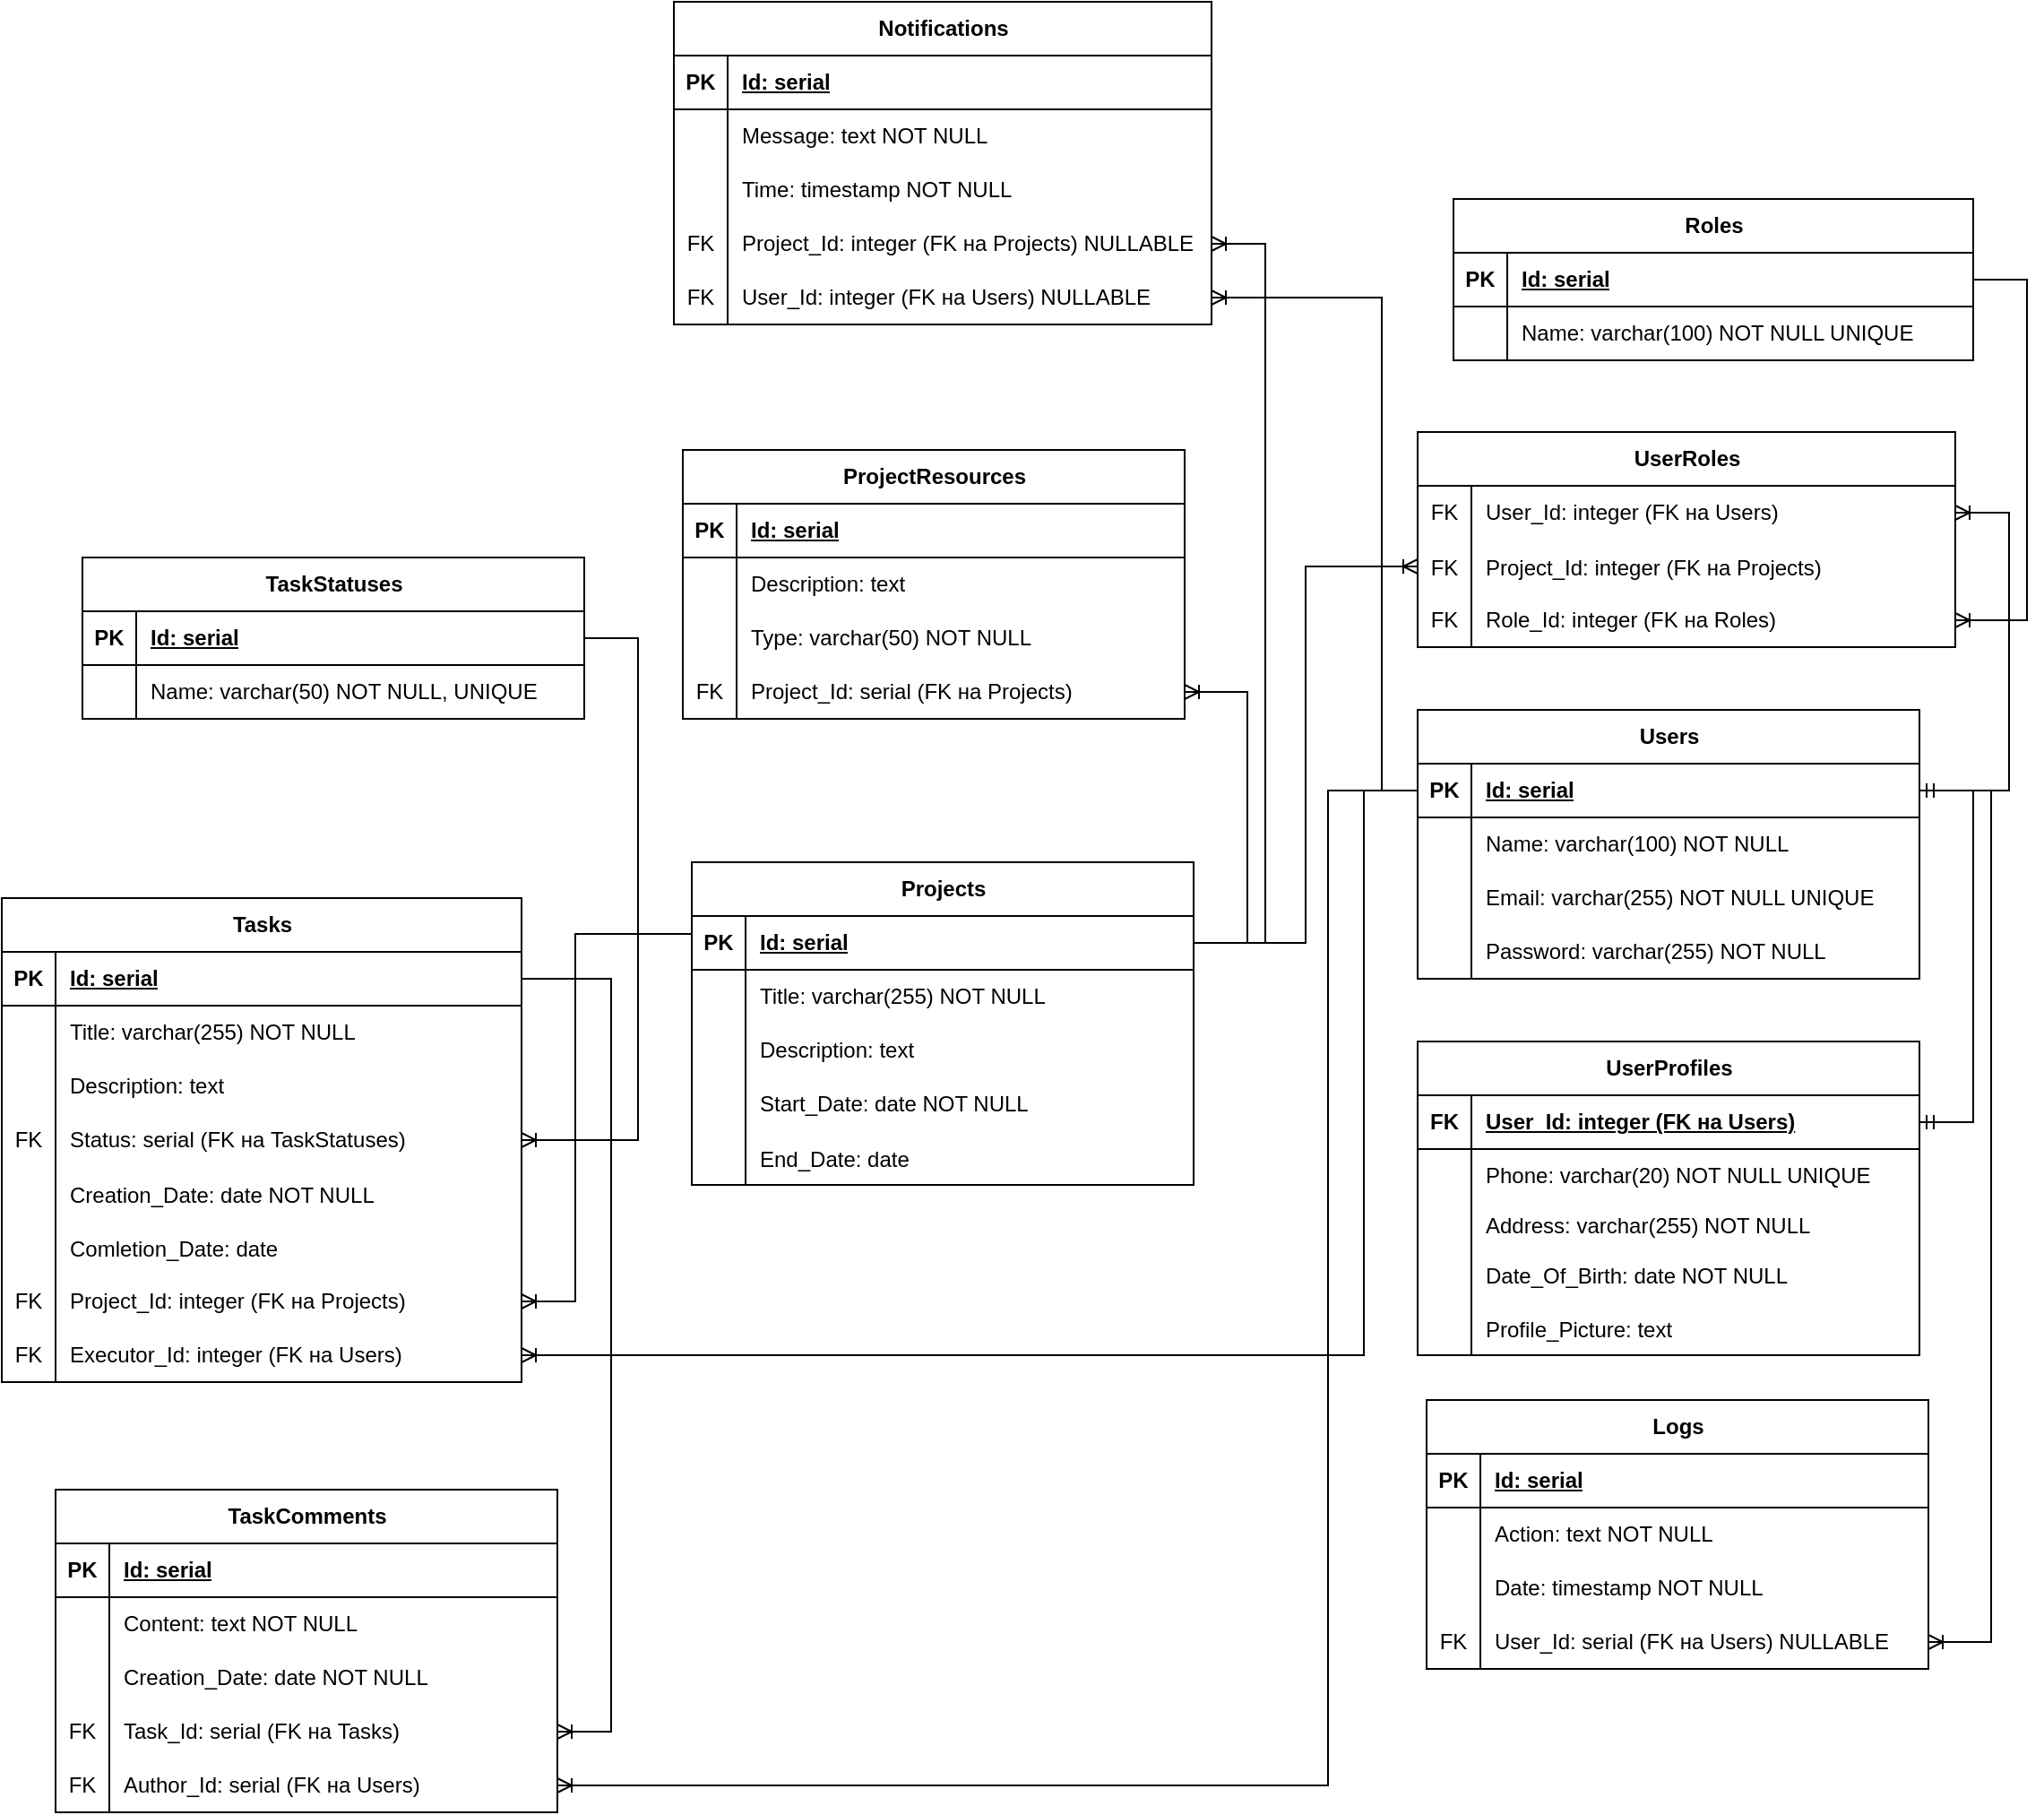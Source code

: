 <mxfile version="28.2.7">
  <diagram id="R2lEEEUBdFMjLlhIrx00" name="Page-1">
    <mxGraphModel dx="2055" dy="1783" grid="1" gridSize="10" guides="1" tooltips="1" connect="1" arrows="1" fold="1" page="1" pageScale="1" pageWidth="850" pageHeight="1100" math="0" shadow="0" extFonts="Permanent Marker^https://fonts.googleapis.com/css?family=Permanent+Marker">
      <root>
        <mxCell id="0" />
        <mxCell id="1" parent="0" />
        <mxCell id="XKCIUMW3e01sCspZLMx4-71" value="Users" style="shape=table;startSize=30;container=1;collapsible=1;childLayout=tableLayout;fixedRows=1;rowLines=0;fontStyle=1;align=center;resizeLast=1;html=1;" parent="1" vertex="1">
          <mxGeometry x="-10" y="325" width="280" height="150" as="geometry" />
        </mxCell>
        <mxCell id="XKCIUMW3e01sCspZLMx4-72" value="" style="shape=tableRow;horizontal=0;startSize=0;swimlaneHead=0;swimlaneBody=0;fillColor=none;collapsible=0;dropTarget=0;points=[[0,0.5],[1,0.5]];portConstraint=eastwest;top=0;left=0;right=0;bottom=1;" parent="XKCIUMW3e01sCspZLMx4-71" vertex="1">
          <mxGeometry y="30" width="280" height="30" as="geometry" />
        </mxCell>
        <mxCell id="XKCIUMW3e01sCspZLMx4-73" value="PK" style="shape=partialRectangle;connectable=0;fillColor=none;top=0;left=0;bottom=0;right=0;fontStyle=1;overflow=hidden;whiteSpace=wrap;html=1;" parent="XKCIUMW3e01sCspZLMx4-72" vertex="1">
          <mxGeometry width="30" height="30" as="geometry">
            <mxRectangle width="30" height="30" as="alternateBounds" />
          </mxGeometry>
        </mxCell>
        <mxCell id="XKCIUMW3e01sCspZLMx4-74" value="Id: serial " style="shape=partialRectangle;connectable=0;fillColor=none;top=0;left=0;bottom=0;right=0;align=left;spacingLeft=6;fontStyle=5;overflow=hidden;whiteSpace=wrap;html=1;" parent="XKCIUMW3e01sCspZLMx4-72" vertex="1">
          <mxGeometry x="30" width="250" height="30" as="geometry">
            <mxRectangle width="250" height="30" as="alternateBounds" />
          </mxGeometry>
        </mxCell>
        <mxCell id="XKCIUMW3e01sCspZLMx4-78" value="" style="shape=tableRow;horizontal=0;startSize=0;swimlaneHead=0;swimlaneBody=0;fillColor=none;collapsible=0;dropTarget=0;points=[[0,0.5],[1,0.5]];portConstraint=eastwest;top=0;left=0;right=0;bottom=0;" parent="XKCIUMW3e01sCspZLMx4-71" vertex="1">
          <mxGeometry y="60" width="280" height="30" as="geometry" />
        </mxCell>
        <mxCell id="XKCIUMW3e01sCspZLMx4-79" value="" style="shape=partialRectangle;connectable=0;fillColor=none;top=0;left=0;bottom=0;right=0;editable=1;overflow=hidden;whiteSpace=wrap;html=1;" parent="XKCIUMW3e01sCspZLMx4-78" vertex="1">
          <mxGeometry width="30" height="30" as="geometry">
            <mxRectangle width="30" height="30" as="alternateBounds" />
          </mxGeometry>
        </mxCell>
        <mxCell id="XKCIUMW3e01sCspZLMx4-80" value="Name: varchar(100) NOT NULL" style="shape=partialRectangle;connectable=0;fillColor=none;top=0;left=0;bottom=0;right=0;align=left;spacingLeft=6;overflow=hidden;whiteSpace=wrap;html=1;" parent="XKCIUMW3e01sCspZLMx4-78" vertex="1">
          <mxGeometry x="30" width="250" height="30" as="geometry">
            <mxRectangle width="250" height="30" as="alternateBounds" />
          </mxGeometry>
        </mxCell>
        <mxCell id="XKCIUMW3e01sCspZLMx4-81" value="" style="shape=tableRow;horizontal=0;startSize=0;swimlaneHead=0;swimlaneBody=0;fillColor=none;collapsible=0;dropTarget=0;points=[[0,0.5],[1,0.5]];portConstraint=eastwest;top=0;left=0;right=0;bottom=0;" parent="XKCIUMW3e01sCspZLMx4-71" vertex="1">
          <mxGeometry y="90" width="280" height="30" as="geometry" />
        </mxCell>
        <mxCell id="XKCIUMW3e01sCspZLMx4-82" value="" style="shape=partialRectangle;connectable=0;fillColor=none;top=0;left=0;bottom=0;right=0;editable=1;overflow=hidden;whiteSpace=wrap;html=1;" parent="XKCIUMW3e01sCspZLMx4-81" vertex="1">
          <mxGeometry width="30" height="30" as="geometry">
            <mxRectangle width="30" height="30" as="alternateBounds" />
          </mxGeometry>
        </mxCell>
        <mxCell id="XKCIUMW3e01sCspZLMx4-83" value="Email: varchar(255) NOT NULL UNIQUE" style="shape=partialRectangle;connectable=0;fillColor=none;top=0;left=0;bottom=0;right=0;align=left;spacingLeft=6;overflow=hidden;whiteSpace=wrap;html=1;" parent="XKCIUMW3e01sCspZLMx4-81" vertex="1">
          <mxGeometry x="30" width="250" height="30" as="geometry">
            <mxRectangle width="250" height="30" as="alternateBounds" />
          </mxGeometry>
        </mxCell>
        <mxCell id="XKCIUMW3e01sCspZLMx4-84" value="" style="shape=tableRow;horizontal=0;startSize=0;swimlaneHead=0;swimlaneBody=0;fillColor=none;collapsible=0;dropTarget=0;points=[[0,0.5],[1,0.5]];portConstraint=eastwest;top=0;left=0;right=0;bottom=0;" parent="XKCIUMW3e01sCspZLMx4-71" vertex="1">
          <mxGeometry y="120" width="280" height="30" as="geometry" />
        </mxCell>
        <mxCell id="XKCIUMW3e01sCspZLMx4-85" value="" style="shape=partialRectangle;connectable=0;fillColor=none;top=0;left=0;bottom=0;right=0;editable=1;overflow=hidden;whiteSpace=wrap;html=1;" parent="XKCIUMW3e01sCspZLMx4-84" vertex="1">
          <mxGeometry width="30" height="30" as="geometry">
            <mxRectangle width="30" height="30" as="alternateBounds" />
          </mxGeometry>
        </mxCell>
        <mxCell id="XKCIUMW3e01sCspZLMx4-86" value="Password: varchar(255) NOT NULL" style="shape=partialRectangle;connectable=0;fillColor=none;top=0;left=0;bottom=0;right=0;align=left;spacingLeft=6;overflow=hidden;whiteSpace=wrap;html=1;" parent="XKCIUMW3e01sCspZLMx4-84" vertex="1">
          <mxGeometry x="30" width="250" height="30" as="geometry">
            <mxRectangle width="250" height="30" as="alternateBounds" />
          </mxGeometry>
        </mxCell>
        <mxCell id="XKCIUMW3e01sCspZLMx4-87" value="Roles" style="shape=table;startSize=30;container=1;collapsible=1;childLayout=tableLayout;fixedRows=1;rowLines=0;fontStyle=1;align=center;resizeLast=1;html=1;" parent="1" vertex="1">
          <mxGeometry x="10" y="40" width="290" height="90" as="geometry" />
        </mxCell>
        <mxCell id="XKCIUMW3e01sCspZLMx4-88" value="" style="shape=tableRow;horizontal=0;startSize=0;swimlaneHead=0;swimlaneBody=0;fillColor=none;collapsible=0;dropTarget=0;points=[[0,0.5],[1,0.5]];portConstraint=eastwest;top=0;left=0;right=0;bottom=1;" parent="XKCIUMW3e01sCspZLMx4-87" vertex="1">
          <mxGeometry y="30" width="290" height="30" as="geometry" />
        </mxCell>
        <mxCell id="XKCIUMW3e01sCspZLMx4-89" value="PK" style="shape=partialRectangle;connectable=0;fillColor=none;top=0;left=0;bottom=0;right=0;fontStyle=1;overflow=hidden;whiteSpace=wrap;html=1;" parent="XKCIUMW3e01sCspZLMx4-88" vertex="1">
          <mxGeometry width="30" height="30" as="geometry">
            <mxRectangle width="30" height="30" as="alternateBounds" />
          </mxGeometry>
        </mxCell>
        <mxCell id="XKCIUMW3e01sCspZLMx4-90" value="Id: serial" style="shape=partialRectangle;connectable=0;fillColor=none;top=0;left=0;bottom=0;right=0;align=left;spacingLeft=6;fontStyle=5;overflow=hidden;whiteSpace=wrap;html=1;" parent="XKCIUMW3e01sCspZLMx4-88" vertex="1">
          <mxGeometry x="30" width="260" height="30" as="geometry">
            <mxRectangle width="260" height="30" as="alternateBounds" />
          </mxGeometry>
        </mxCell>
        <mxCell id="XKCIUMW3e01sCspZLMx4-91" value="" style="shape=tableRow;horizontal=0;startSize=0;swimlaneHead=0;swimlaneBody=0;fillColor=none;collapsible=0;dropTarget=0;points=[[0,0.5],[1,0.5]];portConstraint=eastwest;top=0;left=0;right=0;bottom=0;" parent="XKCIUMW3e01sCspZLMx4-87" vertex="1">
          <mxGeometry y="60" width="290" height="30" as="geometry" />
        </mxCell>
        <mxCell id="XKCIUMW3e01sCspZLMx4-92" value="" style="shape=partialRectangle;connectable=0;fillColor=none;top=0;left=0;bottom=0;right=0;editable=1;overflow=hidden;whiteSpace=wrap;html=1;" parent="XKCIUMW3e01sCspZLMx4-91" vertex="1">
          <mxGeometry width="30" height="30" as="geometry">
            <mxRectangle width="30" height="30" as="alternateBounds" />
          </mxGeometry>
        </mxCell>
        <mxCell id="XKCIUMW3e01sCspZLMx4-93" value="Name: varchar(100) NOT NULL UNIQUE" style="shape=partialRectangle;connectable=0;fillColor=none;top=0;left=0;bottom=0;right=0;align=left;spacingLeft=6;overflow=hidden;whiteSpace=wrap;html=1;" parent="XKCIUMW3e01sCspZLMx4-91" vertex="1">
          <mxGeometry x="30" width="260" height="30" as="geometry">
            <mxRectangle width="260" height="30" as="alternateBounds" />
          </mxGeometry>
        </mxCell>
        <mxCell id="XKCIUMW3e01sCspZLMx4-100" value="Tasks" style="shape=table;startSize=30;container=1;collapsible=1;childLayout=tableLayout;fixedRows=1;rowLines=0;fontStyle=1;align=center;resizeLast=1;html=1;" parent="1" vertex="1">
          <mxGeometry x="-800" y="430" width="290" height="270" as="geometry" />
        </mxCell>
        <mxCell id="XKCIUMW3e01sCspZLMx4-101" value="" style="shape=tableRow;horizontal=0;startSize=0;swimlaneHead=0;swimlaneBody=0;fillColor=none;collapsible=0;dropTarget=0;points=[[0,0.5],[1,0.5]];portConstraint=eastwest;top=0;left=0;right=0;bottom=1;" parent="XKCIUMW3e01sCspZLMx4-100" vertex="1">
          <mxGeometry y="30" width="290" height="30" as="geometry" />
        </mxCell>
        <mxCell id="XKCIUMW3e01sCspZLMx4-102" value="PK" style="shape=partialRectangle;connectable=0;fillColor=none;top=0;left=0;bottom=0;right=0;fontStyle=1;overflow=hidden;whiteSpace=wrap;html=1;" parent="XKCIUMW3e01sCspZLMx4-101" vertex="1">
          <mxGeometry width="30" height="30" as="geometry">
            <mxRectangle width="30" height="30" as="alternateBounds" />
          </mxGeometry>
        </mxCell>
        <mxCell id="XKCIUMW3e01sCspZLMx4-103" value="Id: serial" style="shape=partialRectangle;connectable=0;fillColor=none;top=0;left=0;bottom=0;right=0;align=left;spacingLeft=6;fontStyle=5;overflow=hidden;whiteSpace=wrap;html=1;" parent="XKCIUMW3e01sCspZLMx4-101" vertex="1">
          <mxGeometry x="30" width="260" height="30" as="geometry">
            <mxRectangle width="260" height="30" as="alternateBounds" />
          </mxGeometry>
        </mxCell>
        <mxCell id="XKCIUMW3e01sCspZLMx4-104" value="" style="shape=tableRow;horizontal=0;startSize=0;swimlaneHead=0;swimlaneBody=0;fillColor=none;collapsible=0;dropTarget=0;points=[[0,0.5],[1,0.5]];portConstraint=eastwest;top=0;left=0;right=0;bottom=0;" parent="XKCIUMW3e01sCspZLMx4-100" vertex="1">
          <mxGeometry y="60" width="290" height="30" as="geometry" />
        </mxCell>
        <mxCell id="XKCIUMW3e01sCspZLMx4-105" value="" style="shape=partialRectangle;connectable=0;fillColor=none;top=0;left=0;bottom=0;right=0;editable=1;overflow=hidden;whiteSpace=wrap;html=1;" parent="XKCIUMW3e01sCspZLMx4-104" vertex="1">
          <mxGeometry width="30" height="30" as="geometry">
            <mxRectangle width="30" height="30" as="alternateBounds" />
          </mxGeometry>
        </mxCell>
        <mxCell id="XKCIUMW3e01sCspZLMx4-106" value="Title: varchar(255) NOT NULL" style="shape=partialRectangle;connectable=0;fillColor=none;top=0;left=0;bottom=0;right=0;align=left;spacingLeft=6;overflow=hidden;whiteSpace=wrap;html=1;" parent="XKCIUMW3e01sCspZLMx4-104" vertex="1">
          <mxGeometry x="30" width="260" height="30" as="geometry">
            <mxRectangle width="260" height="30" as="alternateBounds" />
          </mxGeometry>
        </mxCell>
        <mxCell id="XKCIUMW3e01sCspZLMx4-107" value="" style="shape=tableRow;horizontal=0;startSize=0;swimlaneHead=0;swimlaneBody=0;fillColor=none;collapsible=0;dropTarget=0;points=[[0,0.5],[1,0.5]];portConstraint=eastwest;top=0;left=0;right=0;bottom=0;" parent="XKCIUMW3e01sCspZLMx4-100" vertex="1">
          <mxGeometry y="90" width="290" height="30" as="geometry" />
        </mxCell>
        <mxCell id="XKCIUMW3e01sCspZLMx4-108" value="" style="shape=partialRectangle;connectable=0;fillColor=none;top=0;left=0;bottom=0;right=0;editable=1;overflow=hidden;whiteSpace=wrap;html=1;" parent="XKCIUMW3e01sCspZLMx4-107" vertex="1">
          <mxGeometry width="30" height="30" as="geometry">
            <mxRectangle width="30" height="30" as="alternateBounds" />
          </mxGeometry>
        </mxCell>
        <mxCell id="XKCIUMW3e01sCspZLMx4-109" value="Description: text" style="shape=partialRectangle;connectable=0;fillColor=none;top=0;left=0;bottom=0;right=0;align=left;spacingLeft=6;overflow=hidden;whiteSpace=wrap;html=1;" parent="XKCIUMW3e01sCspZLMx4-107" vertex="1">
          <mxGeometry x="30" width="260" height="30" as="geometry">
            <mxRectangle width="260" height="30" as="alternateBounds" />
          </mxGeometry>
        </mxCell>
        <mxCell id="XKCIUMW3e01sCspZLMx4-110" value="" style="shape=tableRow;horizontal=0;startSize=0;swimlaneHead=0;swimlaneBody=0;fillColor=none;collapsible=0;dropTarget=0;points=[[0,0.5],[1,0.5]];portConstraint=eastwest;top=0;left=0;right=0;bottom=0;" parent="XKCIUMW3e01sCspZLMx4-100" vertex="1">
          <mxGeometry y="120" width="290" height="30" as="geometry" />
        </mxCell>
        <mxCell id="XKCIUMW3e01sCspZLMx4-111" value="FK" style="shape=partialRectangle;connectable=0;fillColor=none;top=0;left=0;bottom=0;right=0;editable=1;overflow=hidden;whiteSpace=wrap;html=1;" parent="XKCIUMW3e01sCspZLMx4-110" vertex="1">
          <mxGeometry width="30" height="30" as="geometry">
            <mxRectangle width="30" height="30" as="alternateBounds" />
          </mxGeometry>
        </mxCell>
        <mxCell id="XKCIUMW3e01sCspZLMx4-112" value="Status: serial (FK на TaskStatuses)" style="shape=partialRectangle;connectable=0;fillColor=none;top=0;left=0;bottom=0;right=0;align=left;spacingLeft=6;overflow=hidden;whiteSpace=wrap;html=1;" parent="XKCIUMW3e01sCspZLMx4-110" vertex="1">
          <mxGeometry x="30" width="260" height="30" as="geometry">
            <mxRectangle width="260" height="30" as="alternateBounds" />
          </mxGeometry>
        </mxCell>
        <mxCell id="XKCIUMW3e01sCspZLMx4-113" value="" style="shape=tableRow;horizontal=0;startSize=0;swimlaneHead=0;swimlaneBody=0;fillColor=none;collapsible=0;dropTarget=0;points=[[0,0.5],[1,0.5]];portConstraint=eastwest;top=0;left=0;right=0;bottom=0;" parent="XKCIUMW3e01sCspZLMx4-100" vertex="1">
          <mxGeometry y="150" width="290" height="30" as="geometry" />
        </mxCell>
        <mxCell id="XKCIUMW3e01sCspZLMx4-114" value="" style="shape=partialRectangle;connectable=0;fillColor=none;top=0;left=0;bottom=0;right=0;editable=1;overflow=hidden;" parent="XKCIUMW3e01sCspZLMx4-113" vertex="1">
          <mxGeometry width="30" height="30" as="geometry">
            <mxRectangle width="30" height="30" as="alternateBounds" />
          </mxGeometry>
        </mxCell>
        <mxCell id="XKCIUMW3e01sCspZLMx4-115" value="Creation_Date: date NOT NULL" style="shape=partialRectangle;connectable=0;fillColor=none;top=0;left=0;bottom=0;right=0;align=left;spacingLeft=6;overflow=hidden;" parent="XKCIUMW3e01sCspZLMx4-113" vertex="1">
          <mxGeometry x="30" width="260" height="30" as="geometry">
            <mxRectangle width="260" height="30" as="alternateBounds" />
          </mxGeometry>
        </mxCell>
        <mxCell id="XKCIUMW3e01sCspZLMx4-116" value="" style="shape=tableRow;horizontal=0;startSize=0;swimlaneHead=0;swimlaneBody=0;fillColor=none;collapsible=0;dropTarget=0;points=[[0,0.5],[1,0.5]];portConstraint=eastwest;top=0;left=0;right=0;bottom=0;" parent="XKCIUMW3e01sCspZLMx4-100" vertex="1">
          <mxGeometry y="180" width="290" height="30" as="geometry" />
        </mxCell>
        <mxCell id="XKCIUMW3e01sCspZLMx4-117" value="" style="shape=partialRectangle;connectable=0;fillColor=none;top=0;left=0;bottom=0;right=0;editable=1;overflow=hidden;" parent="XKCIUMW3e01sCspZLMx4-116" vertex="1">
          <mxGeometry width="30" height="30" as="geometry">
            <mxRectangle width="30" height="30" as="alternateBounds" />
          </mxGeometry>
        </mxCell>
        <mxCell id="XKCIUMW3e01sCspZLMx4-118" value="Comletion_Date: date" style="shape=partialRectangle;connectable=0;fillColor=none;top=0;left=0;bottom=0;right=0;align=left;spacingLeft=6;overflow=hidden;" parent="XKCIUMW3e01sCspZLMx4-116" vertex="1">
          <mxGeometry x="30" width="260" height="30" as="geometry">
            <mxRectangle width="260" height="30" as="alternateBounds" />
          </mxGeometry>
        </mxCell>
        <mxCell id="XKCIUMW3e01sCspZLMx4-135" value="" style="shape=tableRow;horizontal=0;startSize=0;swimlaneHead=0;swimlaneBody=0;fillColor=none;collapsible=0;dropTarget=0;points=[[0,0.5],[1,0.5]];portConstraint=eastwest;top=0;left=0;right=0;bottom=0;" parent="XKCIUMW3e01sCspZLMx4-100" vertex="1">
          <mxGeometry y="210" width="290" height="30" as="geometry" />
        </mxCell>
        <mxCell id="XKCIUMW3e01sCspZLMx4-136" value="FK" style="shape=partialRectangle;connectable=0;fillColor=none;top=0;left=0;bottom=0;right=0;fontStyle=0;overflow=hidden;whiteSpace=wrap;html=1;" parent="XKCIUMW3e01sCspZLMx4-135" vertex="1">
          <mxGeometry width="30" height="30" as="geometry">
            <mxRectangle width="30" height="30" as="alternateBounds" />
          </mxGeometry>
        </mxCell>
        <mxCell id="XKCIUMW3e01sCspZLMx4-137" value="Project_Id: integer (FK на Projects)" style="shape=partialRectangle;connectable=0;fillColor=none;top=0;left=0;bottom=0;right=0;align=left;spacingLeft=6;fontStyle=0;overflow=hidden;whiteSpace=wrap;html=1;" parent="XKCIUMW3e01sCspZLMx4-135" vertex="1">
          <mxGeometry x="30" width="260" height="30" as="geometry">
            <mxRectangle width="260" height="30" as="alternateBounds" />
          </mxGeometry>
        </mxCell>
        <mxCell id="XKCIUMW3e01sCspZLMx4-138" value="" style="shape=tableRow;horizontal=0;startSize=0;swimlaneHead=0;swimlaneBody=0;fillColor=none;collapsible=0;dropTarget=0;points=[[0,0.5],[1,0.5]];portConstraint=eastwest;top=0;left=0;right=0;bottom=0;" parent="XKCIUMW3e01sCspZLMx4-100" vertex="1">
          <mxGeometry y="240" width="290" height="30" as="geometry" />
        </mxCell>
        <mxCell id="XKCIUMW3e01sCspZLMx4-139" value="FK" style="shape=partialRectangle;connectable=0;fillColor=none;top=0;left=0;bottom=0;right=0;fontStyle=0;overflow=hidden;whiteSpace=wrap;html=1;" parent="XKCIUMW3e01sCspZLMx4-138" vertex="1">
          <mxGeometry width="30" height="30" as="geometry">
            <mxRectangle width="30" height="30" as="alternateBounds" />
          </mxGeometry>
        </mxCell>
        <mxCell id="XKCIUMW3e01sCspZLMx4-140" value="Executor_Id: integer (FK на Users)" style="shape=partialRectangle;connectable=0;fillColor=none;top=0;left=0;bottom=0;right=0;align=left;spacingLeft=6;fontStyle=0;overflow=hidden;whiteSpace=wrap;html=1;" parent="XKCIUMW3e01sCspZLMx4-138" vertex="1">
          <mxGeometry x="30" width="260" height="30" as="geometry">
            <mxRectangle width="260" height="30" as="alternateBounds" />
          </mxGeometry>
        </mxCell>
        <mxCell id="XKCIUMW3e01sCspZLMx4-150" value="Projects" style="shape=table;startSize=30;container=1;collapsible=1;childLayout=tableLayout;fixedRows=1;rowLines=0;fontStyle=1;align=center;resizeLast=1;html=1;" parent="1" vertex="1">
          <mxGeometry x="-415" y="410" width="280" height="180" as="geometry" />
        </mxCell>
        <mxCell id="XKCIUMW3e01sCspZLMx4-151" value="" style="shape=tableRow;horizontal=0;startSize=0;swimlaneHead=0;swimlaneBody=0;fillColor=none;collapsible=0;dropTarget=0;points=[[0,0.5],[1,0.5]];portConstraint=eastwest;top=0;left=0;right=0;bottom=1;" parent="XKCIUMW3e01sCspZLMx4-150" vertex="1">
          <mxGeometry y="30" width="280" height="30" as="geometry" />
        </mxCell>
        <mxCell id="XKCIUMW3e01sCspZLMx4-152" value="PK" style="shape=partialRectangle;connectable=0;fillColor=none;top=0;left=0;bottom=0;right=0;fontStyle=1;overflow=hidden;whiteSpace=wrap;html=1;" parent="XKCIUMW3e01sCspZLMx4-151" vertex="1">
          <mxGeometry width="30" height="30" as="geometry">
            <mxRectangle width="30" height="30" as="alternateBounds" />
          </mxGeometry>
        </mxCell>
        <mxCell id="XKCIUMW3e01sCspZLMx4-153" value="Id: serial" style="shape=partialRectangle;connectable=0;fillColor=none;top=0;left=0;bottom=0;right=0;align=left;spacingLeft=6;fontStyle=5;overflow=hidden;whiteSpace=wrap;html=1;" parent="XKCIUMW3e01sCspZLMx4-151" vertex="1">
          <mxGeometry x="30" width="250" height="30" as="geometry">
            <mxRectangle width="250" height="30" as="alternateBounds" />
          </mxGeometry>
        </mxCell>
        <mxCell id="XKCIUMW3e01sCspZLMx4-154" value="" style="shape=tableRow;horizontal=0;startSize=0;swimlaneHead=0;swimlaneBody=0;fillColor=none;collapsible=0;dropTarget=0;points=[[0,0.5],[1,0.5]];portConstraint=eastwest;top=0;left=0;right=0;bottom=0;" parent="XKCIUMW3e01sCspZLMx4-150" vertex="1">
          <mxGeometry y="60" width="280" height="30" as="geometry" />
        </mxCell>
        <mxCell id="XKCIUMW3e01sCspZLMx4-155" value="" style="shape=partialRectangle;connectable=0;fillColor=none;top=0;left=0;bottom=0;right=0;editable=1;overflow=hidden;whiteSpace=wrap;html=1;" parent="XKCIUMW3e01sCspZLMx4-154" vertex="1">
          <mxGeometry width="30" height="30" as="geometry">
            <mxRectangle width="30" height="30" as="alternateBounds" />
          </mxGeometry>
        </mxCell>
        <mxCell id="XKCIUMW3e01sCspZLMx4-156" value="Title: varchar(255) NOT NULL" style="shape=partialRectangle;connectable=0;fillColor=none;top=0;left=0;bottom=0;right=0;align=left;spacingLeft=6;overflow=hidden;whiteSpace=wrap;html=1;" parent="XKCIUMW3e01sCspZLMx4-154" vertex="1">
          <mxGeometry x="30" width="250" height="30" as="geometry">
            <mxRectangle width="250" height="30" as="alternateBounds" />
          </mxGeometry>
        </mxCell>
        <mxCell id="XKCIUMW3e01sCspZLMx4-157" value="" style="shape=tableRow;horizontal=0;startSize=0;swimlaneHead=0;swimlaneBody=0;fillColor=none;collapsible=0;dropTarget=0;points=[[0,0.5],[1,0.5]];portConstraint=eastwest;top=0;left=0;right=0;bottom=0;" parent="XKCIUMW3e01sCspZLMx4-150" vertex="1">
          <mxGeometry y="90" width="280" height="30" as="geometry" />
        </mxCell>
        <mxCell id="XKCIUMW3e01sCspZLMx4-158" value="" style="shape=partialRectangle;connectable=0;fillColor=none;top=0;left=0;bottom=0;right=0;editable=1;overflow=hidden;whiteSpace=wrap;html=1;" parent="XKCIUMW3e01sCspZLMx4-157" vertex="1">
          <mxGeometry width="30" height="30" as="geometry">
            <mxRectangle width="30" height="30" as="alternateBounds" />
          </mxGeometry>
        </mxCell>
        <mxCell id="XKCIUMW3e01sCspZLMx4-159" value="Description: text" style="shape=partialRectangle;connectable=0;fillColor=none;top=0;left=0;bottom=0;right=0;align=left;spacingLeft=6;overflow=hidden;whiteSpace=wrap;html=1;" parent="XKCIUMW3e01sCspZLMx4-157" vertex="1">
          <mxGeometry x="30" width="250" height="30" as="geometry">
            <mxRectangle width="250" height="30" as="alternateBounds" />
          </mxGeometry>
        </mxCell>
        <mxCell id="XKCIUMW3e01sCspZLMx4-160" value="" style="shape=tableRow;horizontal=0;startSize=0;swimlaneHead=0;swimlaneBody=0;fillColor=none;collapsible=0;dropTarget=0;points=[[0,0.5],[1,0.5]];portConstraint=eastwest;top=0;left=0;right=0;bottom=0;" parent="XKCIUMW3e01sCspZLMx4-150" vertex="1">
          <mxGeometry y="120" width="280" height="30" as="geometry" />
        </mxCell>
        <mxCell id="XKCIUMW3e01sCspZLMx4-161" value="" style="shape=partialRectangle;connectable=0;fillColor=none;top=0;left=0;bottom=0;right=0;editable=1;overflow=hidden;whiteSpace=wrap;html=1;" parent="XKCIUMW3e01sCspZLMx4-160" vertex="1">
          <mxGeometry width="30" height="30" as="geometry">
            <mxRectangle width="30" height="30" as="alternateBounds" />
          </mxGeometry>
        </mxCell>
        <mxCell id="XKCIUMW3e01sCspZLMx4-162" value="Start_Date: date NOT NULL" style="shape=partialRectangle;connectable=0;fillColor=none;top=0;left=0;bottom=0;right=0;align=left;spacingLeft=6;overflow=hidden;whiteSpace=wrap;html=1;" parent="XKCIUMW3e01sCspZLMx4-160" vertex="1">
          <mxGeometry x="30" width="250" height="30" as="geometry">
            <mxRectangle width="250" height="30" as="alternateBounds" />
          </mxGeometry>
        </mxCell>
        <mxCell id="XKCIUMW3e01sCspZLMx4-163" value="" style="shape=tableRow;horizontal=0;startSize=0;swimlaneHead=0;swimlaneBody=0;fillColor=none;collapsible=0;dropTarget=0;points=[[0,0.5],[1,0.5]];portConstraint=eastwest;top=0;left=0;right=0;bottom=0;" parent="XKCIUMW3e01sCspZLMx4-150" vertex="1">
          <mxGeometry y="150" width="280" height="30" as="geometry" />
        </mxCell>
        <mxCell id="XKCIUMW3e01sCspZLMx4-164" value="" style="shape=partialRectangle;connectable=0;fillColor=none;top=0;left=0;bottom=0;right=0;editable=1;overflow=hidden;" parent="XKCIUMW3e01sCspZLMx4-163" vertex="1">
          <mxGeometry width="30" height="30" as="geometry">
            <mxRectangle width="30" height="30" as="alternateBounds" />
          </mxGeometry>
        </mxCell>
        <mxCell id="XKCIUMW3e01sCspZLMx4-165" value="End_Date: date" style="shape=partialRectangle;connectable=0;fillColor=none;top=0;left=0;bottom=0;right=0;align=left;spacingLeft=6;overflow=hidden;" parent="XKCIUMW3e01sCspZLMx4-163" vertex="1">
          <mxGeometry x="30" width="250" height="30" as="geometry">
            <mxRectangle width="250" height="30" as="alternateBounds" />
          </mxGeometry>
        </mxCell>
        <mxCell id="XKCIUMW3e01sCspZLMx4-172" value="TaskComments" style="shape=table;startSize=30;container=1;collapsible=1;childLayout=tableLayout;fixedRows=1;rowLines=0;fontStyle=1;align=center;resizeLast=1;html=1;" parent="1" vertex="1">
          <mxGeometry x="-770" y="760" width="280" height="180" as="geometry" />
        </mxCell>
        <mxCell id="XKCIUMW3e01sCspZLMx4-173" value="" style="shape=tableRow;horizontal=0;startSize=0;swimlaneHead=0;swimlaneBody=0;fillColor=none;collapsible=0;dropTarget=0;points=[[0,0.5],[1,0.5]];portConstraint=eastwest;top=0;left=0;right=0;bottom=1;" parent="XKCIUMW3e01sCspZLMx4-172" vertex="1">
          <mxGeometry y="30" width="280" height="30" as="geometry" />
        </mxCell>
        <mxCell id="XKCIUMW3e01sCspZLMx4-174" value="PK" style="shape=partialRectangle;connectable=0;fillColor=none;top=0;left=0;bottom=0;right=0;fontStyle=1;overflow=hidden;whiteSpace=wrap;html=1;" parent="XKCIUMW3e01sCspZLMx4-173" vertex="1">
          <mxGeometry width="30" height="30" as="geometry">
            <mxRectangle width="30" height="30" as="alternateBounds" />
          </mxGeometry>
        </mxCell>
        <mxCell id="XKCIUMW3e01sCspZLMx4-175" value="Id: serial" style="shape=partialRectangle;connectable=0;fillColor=none;top=0;left=0;bottom=0;right=0;align=left;spacingLeft=6;fontStyle=5;overflow=hidden;whiteSpace=wrap;html=1;" parent="XKCIUMW3e01sCspZLMx4-173" vertex="1">
          <mxGeometry x="30" width="250" height="30" as="geometry">
            <mxRectangle width="250" height="30" as="alternateBounds" />
          </mxGeometry>
        </mxCell>
        <mxCell id="XKCIUMW3e01sCspZLMx4-176" value="" style="shape=tableRow;horizontal=0;startSize=0;swimlaneHead=0;swimlaneBody=0;fillColor=none;collapsible=0;dropTarget=0;points=[[0,0.5],[1,0.5]];portConstraint=eastwest;top=0;left=0;right=0;bottom=0;" parent="XKCIUMW3e01sCspZLMx4-172" vertex="1">
          <mxGeometry y="60" width="280" height="30" as="geometry" />
        </mxCell>
        <mxCell id="XKCIUMW3e01sCspZLMx4-177" value="" style="shape=partialRectangle;connectable=0;fillColor=none;top=0;left=0;bottom=0;right=0;editable=1;overflow=hidden;whiteSpace=wrap;html=1;" parent="XKCIUMW3e01sCspZLMx4-176" vertex="1">
          <mxGeometry width="30" height="30" as="geometry">
            <mxRectangle width="30" height="30" as="alternateBounds" />
          </mxGeometry>
        </mxCell>
        <mxCell id="XKCIUMW3e01sCspZLMx4-178" value="Content: text NOT NULL" style="shape=partialRectangle;connectable=0;fillColor=none;top=0;left=0;bottom=0;right=0;align=left;spacingLeft=6;overflow=hidden;whiteSpace=wrap;html=1;" parent="XKCIUMW3e01sCspZLMx4-176" vertex="1">
          <mxGeometry x="30" width="250" height="30" as="geometry">
            <mxRectangle width="250" height="30" as="alternateBounds" />
          </mxGeometry>
        </mxCell>
        <mxCell id="XKCIUMW3e01sCspZLMx4-179" value="" style="shape=tableRow;horizontal=0;startSize=0;swimlaneHead=0;swimlaneBody=0;fillColor=none;collapsible=0;dropTarget=0;points=[[0,0.5],[1,0.5]];portConstraint=eastwest;top=0;left=0;right=0;bottom=0;" parent="XKCIUMW3e01sCspZLMx4-172" vertex="1">
          <mxGeometry y="90" width="280" height="30" as="geometry" />
        </mxCell>
        <mxCell id="XKCIUMW3e01sCspZLMx4-180" value="" style="shape=partialRectangle;connectable=0;fillColor=none;top=0;left=0;bottom=0;right=0;editable=1;overflow=hidden;whiteSpace=wrap;html=1;" parent="XKCIUMW3e01sCspZLMx4-179" vertex="1">
          <mxGeometry width="30" height="30" as="geometry">
            <mxRectangle width="30" height="30" as="alternateBounds" />
          </mxGeometry>
        </mxCell>
        <mxCell id="XKCIUMW3e01sCspZLMx4-181" value="Creation_Date: date NOT NULL" style="shape=partialRectangle;connectable=0;fillColor=none;top=0;left=0;bottom=0;right=0;align=left;spacingLeft=6;overflow=hidden;whiteSpace=wrap;html=1;" parent="XKCIUMW3e01sCspZLMx4-179" vertex="1">
          <mxGeometry x="30" width="250" height="30" as="geometry">
            <mxRectangle width="250" height="30" as="alternateBounds" />
          </mxGeometry>
        </mxCell>
        <mxCell id="XKCIUMW3e01sCspZLMx4-188" value="" style="shape=tableRow;horizontal=0;startSize=0;swimlaneHead=0;swimlaneBody=0;fillColor=none;collapsible=0;dropTarget=0;points=[[0,0.5],[1,0.5]];portConstraint=eastwest;top=0;left=0;right=0;bottom=0;" parent="XKCIUMW3e01sCspZLMx4-172" vertex="1">
          <mxGeometry y="120" width="280" height="30" as="geometry" />
        </mxCell>
        <mxCell id="XKCIUMW3e01sCspZLMx4-189" value="FK" style="shape=partialRectangle;connectable=0;fillColor=none;top=0;left=0;bottom=0;right=0;fontStyle=0;overflow=hidden;whiteSpace=wrap;html=1;" parent="XKCIUMW3e01sCspZLMx4-188" vertex="1">
          <mxGeometry width="30" height="30" as="geometry">
            <mxRectangle width="30" height="30" as="alternateBounds" />
          </mxGeometry>
        </mxCell>
        <mxCell id="XKCIUMW3e01sCspZLMx4-190" value="Task_Id: serial (FK на Tasks)" style="shape=partialRectangle;connectable=0;fillColor=none;top=0;left=0;bottom=0;right=0;align=left;spacingLeft=6;fontStyle=0;overflow=hidden;whiteSpace=wrap;html=1;" parent="XKCIUMW3e01sCspZLMx4-188" vertex="1">
          <mxGeometry x="30" width="250" height="30" as="geometry">
            <mxRectangle width="250" height="30" as="alternateBounds" />
          </mxGeometry>
        </mxCell>
        <mxCell id="XKCIUMW3e01sCspZLMx4-185" value="" style="shape=tableRow;horizontal=0;startSize=0;swimlaneHead=0;swimlaneBody=0;fillColor=none;collapsible=0;dropTarget=0;points=[[0,0.5],[1,0.5]];portConstraint=eastwest;top=0;left=0;right=0;bottom=0;" parent="XKCIUMW3e01sCspZLMx4-172" vertex="1">
          <mxGeometry y="150" width="280" height="30" as="geometry" />
        </mxCell>
        <mxCell id="XKCIUMW3e01sCspZLMx4-186" value="FK" style="shape=partialRectangle;connectable=0;fillColor=none;top=0;left=0;bottom=0;right=0;fontStyle=0;overflow=hidden;whiteSpace=wrap;html=1;" parent="XKCIUMW3e01sCspZLMx4-185" vertex="1">
          <mxGeometry width="30" height="30" as="geometry">
            <mxRectangle width="30" height="30" as="alternateBounds" />
          </mxGeometry>
        </mxCell>
        <mxCell id="XKCIUMW3e01sCspZLMx4-187" value="Author_Id: serial (FK на Users)" style="shape=partialRectangle;connectable=0;fillColor=none;top=0;left=0;bottom=0;right=0;align=left;spacingLeft=6;fontStyle=0;overflow=hidden;whiteSpace=wrap;html=1;" parent="XKCIUMW3e01sCspZLMx4-185" vertex="1">
          <mxGeometry x="30" width="250" height="30" as="geometry">
            <mxRectangle width="250" height="30" as="alternateBounds" />
          </mxGeometry>
        </mxCell>
        <mxCell id="XKCIUMW3e01sCspZLMx4-191" value="ProjectResources" style="shape=table;startSize=30;container=1;collapsible=1;childLayout=tableLayout;fixedRows=1;rowLines=0;fontStyle=1;align=center;resizeLast=1;html=1;" parent="1" vertex="1">
          <mxGeometry x="-420" y="180" width="280" height="150" as="geometry" />
        </mxCell>
        <mxCell id="XKCIUMW3e01sCspZLMx4-192" value="" style="shape=tableRow;horizontal=0;startSize=0;swimlaneHead=0;swimlaneBody=0;fillColor=none;collapsible=0;dropTarget=0;points=[[0,0.5],[1,0.5]];portConstraint=eastwest;top=0;left=0;right=0;bottom=1;" parent="XKCIUMW3e01sCspZLMx4-191" vertex="1">
          <mxGeometry y="30" width="280" height="30" as="geometry" />
        </mxCell>
        <mxCell id="XKCIUMW3e01sCspZLMx4-193" value="PK" style="shape=partialRectangle;connectable=0;fillColor=none;top=0;left=0;bottom=0;right=0;fontStyle=1;overflow=hidden;whiteSpace=wrap;html=1;" parent="XKCIUMW3e01sCspZLMx4-192" vertex="1">
          <mxGeometry width="30" height="30" as="geometry">
            <mxRectangle width="30" height="30" as="alternateBounds" />
          </mxGeometry>
        </mxCell>
        <mxCell id="XKCIUMW3e01sCspZLMx4-194" value="Id: serial" style="shape=partialRectangle;connectable=0;fillColor=none;top=0;left=0;bottom=0;right=0;align=left;spacingLeft=6;fontStyle=5;overflow=hidden;whiteSpace=wrap;html=1;" parent="XKCIUMW3e01sCspZLMx4-192" vertex="1">
          <mxGeometry x="30" width="250" height="30" as="geometry">
            <mxRectangle width="250" height="30" as="alternateBounds" />
          </mxGeometry>
        </mxCell>
        <mxCell id="XKCIUMW3e01sCspZLMx4-195" value="" style="shape=tableRow;horizontal=0;startSize=0;swimlaneHead=0;swimlaneBody=0;fillColor=none;collapsible=0;dropTarget=0;points=[[0,0.5],[1,0.5]];portConstraint=eastwest;top=0;left=0;right=0;bottom=0;" parent="XKCIUMW3e01sCspZLMx4-191" vertex="1">
          <mxGeometry y="60" width="280" height="30" as="geometry" />
        </mxCell>
        <mxCell id="XKCIUMW3e01sCspZLMx4-196" value="" style="shape=partialRectangle;connectable=0;fillColor=none;top=0;left=0;bottom=0;right=0;editable=1;overflow=hidden;whiteSpace=wrap;html=1;" parent="XKCIUMW3e01sCspZLMx4-195" vertex="1">
          <mxGeometry width="30" height="30" as="geometry">
            <mxRectangle width="30" height="30" as="alternateBounds" />
          </mxGeometry>
        </mxCell>
        <mxCell id="XKCIUMW3e01sCspZLMx4-197" value="Description: text" style="shape=partialRectangle;connectable=0;fillColor=none;top=0;left=0;bottom=0;right=0;align=left;spacingLeft=6;overflow=hidden;whiteSpace=wrap;html=1;" parent="XKCIUMW3e01sCspZLMx4-195" vertex="1">
          <mxGeometry x="30" width="250" height="30" as="geometry">
            <mxRectangle width="250" height="30" as="alternateBounds" />
          </mxGeometry>
        </mxCell>
        <mxCell id="XKCIUMW3e01sCspZLMx4-198" value="" style="shape=tableRow;horizontal=0;startSize=0;swimlaneHead=0;swimlaneBody=0;fillColor=none;collapsible=0;dropTarget=0;points=[[0,0.5],[1,0.5]];portConstraint=eastwest;top=0;left=0;right=0;bottom=0;" parent="XKCIUMW3e01sCspZLMx4-191" vertex="1">
          <mxGeometry y="90" width="280" height="30" as="geometry" />
        </mxCell>
        <mxCell id="XKCIUMW3e01sCspZLMx4-199" value="" style="shape=partialRectangle;connectable=0;fillColor=none;top=0;left=0;bottom=0;right=0;editable=1;overflow=hidden;whiteSpace=wrap;html=1;" parent="XKCIUMW3e01sCspZLMx4-198" vertex="1">
          <mxGeometry width="30" height="30" as="geometry">
            <mxRectangle width="30" height="30" as="alternateBounds" />
          </mxGeometry>
        </mxCell>
        <mxCell id="XKCIUMW3e01sCspZLMx4-200" value="Type: varchar(50) NOT NULL" style="shape=partialRectangle;connectable=0;fillColor=none;top=0;left=0;bottom=0;right=0;align=left;spacingLeft=6;overflow=hidden;whiteSpace=wrap;html=1;" parent="XKCIUMW3e01sCspZLMx4-198" vertex="1">
          <mxGeometry x="30" width="250" height="30" as="geometry">
            <mxRectangle width="250" height="30" as="alternateBounds" />
          </mxGeometry>
        </mxCell>
        <mxCell id="XKCIUMW3e01sCspZLMx4-204" value="" style="shape=tableRow;horizontal=0;startSize=0;swimlaneHead=0;swimlaneBody=0;fillColor=none;collapsible=0;dropTarget=0;points=[[0,0.5],[1,0.5]];portConstraint=eastwest;top=0;left=0;right=0;bottom=0;" parent="XKCIUMW3e01sCspZLMx4-191" vertex="1">
          <mxGeometry y="120" width="280" height="30" as="geometry" />
        </mxCell>
        <mxCell id="XKCIUMW3e01sCspZLMx4-205" value="FK" style="shape=partialRectangle;connectable=0;fillColor=none;top=0;left=0;bottom=0;right=0;fontStyle=0;overflow=hidden;whiteSpace=wrap;html=1;" parent="XKCIUMW3e01sCspZLMx4-204" vertex="1">
          <mxGeometry width="30" height="30" as="geometry">
            <mxRectangle width="30" height="30" as="alternateBounds" />
          </mxGeometry>
        </mxCell>
        <mxCell id="XKCIUMW3e01sCspZLMx4-206" value="Project_Id: serial (FK на Projects)" style="shape=partialRectangle;connectable=0;fillColor=none;top=0;left=0;bottom=0;right=0;align=left;spacingLeft=6;fontStyle=0;overflow=hidden;whiteSpace=wrap;html=1;" parent="XKCIUMW3e01sCspZLMx4-204" vertex="1">
          <mxGeometry x="30" width="250" height="30" as="geometry">
            <mxRectangle width="250" height="30" as="alternateBounds" />
          </mxGeometry>
        </mxCell>
        <mxCell id="XKCIUMW3e01sCspZLMx4-207" value="Logs" style="shape=table;startSize=30;container=1;collapsible=1;childLayout=tableLayout;fixedRows=1;rowLines=0;fontStyle=1;align=center;resizeLast=1;html=1;" parent="1" vertex="1">
          <mxGeometry x="-5" y="710" width="280" height="150" as="geometry" />
        </mxCell>
        <mxCell id="XKCIUMW3e01sCspZLMx4-208" value="" style="shape=tableRow;horizontal=0;startSize=0;swimlaneHead=0;swimlaneBody=0;fillColor=none;collapsible=0;dropTarget=0;points=[[0,0.5],[1,0.5]];portConstraint=eastwest;top=0;left=0;right=0;bottom=1;" parent="XKCIUMW3e01sCspZLMx4-207" vertex="1">
          <mxGeometry y="30" width="280" height="30" as="geometry" />
        </mxCell>
        <mxCell id="XKCIUMW3e01sCspZLMx4-209" value="PK" style="shape=partialRectangle;connectable=0;fillColor=none;top=0;left=0;bottom=0;right=0;fontStyle=1;overflow=hidden;whiteSpace=wrap;html=1;" parent="XKCIUMW3e01sCspZLMx4-208" vertex="1">
          <mxGeometry width="30" height="30" as="geometry">
            <mxRectangle width="30" height="30" as="alternateBounds" />
          </mxGeometry>
        </mxCell>
        <mxCell id="XKCIUMW3e01sCspZLMx4-210" value="Id: serial" style="shape=partialRectangle;connectable=0;fillColor=none;top=0;left=0;bottom=0;right=0;align=left;spacingLeft=6;fontStyle=5;overflow=hidden;whiteSpace=wrap;html=1;" parent="XKCIUMW3e01sCspZLMx4-208" vertex="1">
          <mxGeometry x="30" width="250" height="30" as="geometry">
            <mxRectangle width="250" height="30" as="alternateBounds" />
          </mxGeometry>
        </mxCell>
        <mxCell id="XKCIUMW3e01sCspZLMx4-211" value="" style="shape=tableRow;horizontal=0;startSize=0;swimlaneHead=0;swimlaneBody=0;fillColor=none;collapsible=0;dropTarget=0;points=[[0,0.5],[1,0.5]];portConstraint=eastwest;top=0;left=0;right=0;bottom=0;" parent="XKCIUMW3e01sCspZLMx4-207" vertex="1">
          <mxGeometry y="60" width="280" height="30" as="geometry" />
        </mxCell>
        <mxCell id="XKCIUMW3e01sCspZLMx4-212" value="" style="shape=partialRectangle;connectable=0;fillColor=none;top=0;left=0;bottom=0;right=0;editable=1;overflow=hidden;whiteSpace=wrap;html=1;" parent="XKCIUMW3e01sCspZLMx4-211" vertex="1">
          <mxGeometry width="30" height="30" as="geometry">
            <mxRectangle width="30" height="30" as="alternateBounds" />
          </mxGeometry>
        </mxCell>
        <mxCell id="XKCIUMW3e01sCspZLMx4-213" value="Action: text NOT NULL" style="shape=partialRectangle;connectable=0;fillColor=none;top=0;left=0;bottom=0;right=0;align=left;spacingLeft=6;overflow=hidden;whiteSpace=wrap;html=1;" parent="XKCIUMW3e01sCspZLMx4-211" vertex="1">
          <mxGeometry x="30" width="250" height="30" as="geometry">
            <mxRectangle width="250" height="30" as="alternateBounds" />
          </mxGeometry>
        </mxCell>
        <mxCell id="XKCIUMW3e01sCspZLMx4-214" value="" style="shape=tableRow;horizontal=0;startSize=0;swimlaneHead=0;swimlaneBody=0;fillColor=none;collapsible=0;dropTarget=0;points=[[0,0.5],[1,0.5]];portConstraint=eastwest;top=0;left=0;right=0;bottom=0;" parent="XKCIUMW3e01sCspZLMx4-207" vertex="1">
          <mxGeometry y="90" width="280" height="30" as="geometry" />
        </mxCell>
        <mxCell id="XKCIUMW3e01sCspZLMx4-215" value="" style="shape=partialRectangle;connectable=0;fillColor=none;top=0;left=0;bottom=0;right=0;editable=1;overflow=hidden;whiteSpace=wrap;html=1;" parent="XKCIUMW3e01sCspZLMx4-214" vertex="1">
          <mxGeometry width="30" height="30" as="geometry">
            <mxRectangle width="30" height="30" as="alternateBounds" />
          </mxGeometry>
        </mxCell>
        <mxCell id="XKCIUMW3e01sCspZLMx4-216" value="Date: timestamp NOT NULL" style="shape=partialRectangle;connectable=0;fillColor=none;top=0;left=0;bottom=0;right=0;align=left;spacingLeft=6;overflow=hidden;whiteSpace=wrap;html=1;" parent="XKCIUMW3e01sCspZLMx4-214" vertex="1">
          <mxGeometry x="30" width="250" height="30" as="geometry">
            <mxRectangle width="250" height="30" as="alternateBounds" />
          </mxGeometry>
        </mxCell>
        <mxCell id="XKCIUMW3e01sCspZLMx4-220" value="" style="shape=tableRow;horizontal=0;startSize=0;swimlaneHead=0;swimlaneBody=0;fillColor=none;collapsible=0;dropTarget=0;points=[[0,0.5],[1,0.5]];portConstraint=eastwest;top=0;left=0;right=0;bottom=0;" parent="XKCIUMW3e01sCspZLMx4-207" vertex="1">
          <mxGeometry y="120" width="280" height="30" as="geometry" />
        </mxCell>
        <mxCell id="XKCIUMW3e01sCspZLMx4-221" value="FK" style="shape=partialRectangle;connectable=0;fillColor=none;top=0;left=0;bottom=0;right=0;fontStyle=0;overflow=hidden;whiteSpace=wrap;html=1;" parent="XKCIUMW3e01sCspZLMx4-220" vertex="1">
          <mxGeometry width="30" height="30" as="geometry">
            <mxRectangle width="30" height="30" as="alternateBounds" />
          </mxGeometry>
        </mxCell>
        <mxCell id="XKCIUMW3e01sCspZLMx4-222" value="User_Id: serial (FK на Users) NULLABLE" style="shape=partialRectangle;connectable=0;fillColor=none;top=0;left=0;bottom=0;right=0;align=left;spacingLeft=6;fontStyle=0;overflow=hidden;whiteSpace=wrap;html=1;" parent="XKCIUMW3e01sCspZLMx4-220" vertex="1">
          <mxGeometry x="30" width="250" height="30" as="geometry">
            <mxRectangle width="250" height="30" as="alternateBounds" />
          </mxGeometry>
        </mxCell>
        <mxCell id="XKCIUMW3e01sCspZLMx4-223" value="Notifications" style="shape=table;startSize=30;container=1;collapsible=1;childLayout=tableLayout;fixedRows=1;rowLines=0;fontStyle=1;align=center;resizeLast=1;html=1;" parent="1" vertex="1">
          <mxGeometry x="-425" y="-70" width="300" height="180" as="geometry" />
        </mxCell>
        <mxCell id="XKCIUMW3e01sCspZLMx4-224" value="" style="shape=tableRow;horizontal=0;startSize=0;swimlaneHead=0;swimlaneBody=0;fillColor=none;collapsible=0;dropTarget=0;points=[[0,0.5],[1,0.5]];portConstraint=eastwest;top=0;left=0;right=0;bottom=1;" parent="XKCIUMW3e01sCspZLMx4-223" vertex="1">
          <mxGeometry y="30" width="300" height="30" as="geometry" />
        </mxCell>
        <mxCell id="XKCIUMW3e01sCspZLMx4-225" value="PK" style="shape=partialRectangle;connectable=0;fillColor=none;top=0;left=0;bottom=0;right=0;fontStyle=1;overflow=hidden;whiteSpace=wrap;html=1;" parent="XKCIUMW3e01sCspZLMx4-224" vertex="1">
          <mxGeometry width="30" height="30" as="geometry">
            <mxRectangle width="30" height="30" as="alternateBounds" />
          </mxGeometry>
        </mxCell>
        <mxCell id="XKCIUMW3e01sCspZLMx4-226" value="Id: serial" style="shape=partialRectangle;connectable=0;fillColor=none;top=0;left=0;bottom=0;right=0;align=left;spacingLeft=6;fontStyle=5;overflow=hidden;whiteSpace=wrap;html=1;" parent="XKCIUMW3e01sCspZLMx4-224" vertex="1">
          <mxGeometry x="30" width="270" height="30" as="geometry">
            <mxRectangle width="270" height="30" as="alternateBounds" />
          </mxGeometry>
        </mxCell>
        <mxCell id="XKCIUMW3e01sCspZLMx4-227" value="" style="shape=tableRow;horizontal=0;startSize=0;swimlaneHead=0;swimlaneBody=0;fillColor=none;collapsible=0;dropTarget=0;points=[[0,0.5],[1,0.5]];portConstraint=eastwest;top=0;left=0;right=0;bottom=0;" parent="XKCIUMW3e01sCspZLMx4-223" vertex="1">
          <mxGeometry y="60" width="300" height="30" as="geometry" />
        </mxCell>
        <mxCell id="XKCIUMW3e01sCspZLMx4-228" value="" style="shape=partialRectangle;connectable=0;fillColor=none;top=0;left=0;bottom=0;right=0;editable=1;overflow=hidden;whiteSpace=wrap;html=1;" parent="XKCIUMW3e01sCspZLMx4-227" vertex="1">
          <mxGeometry width="30" height="30" as="geometry">
            <mxRectangle width="30" height="30" as="alternateBounds" />
          </mxGeometry>
        </mxCell>
        <mxCell id="XKCIUMW3e01sCspZLMx4-229" value="Message: text NOT NULL" style="shape=partialRectangle;connectable=0;fillColor=none;top=0;left=0;bottom=0;right=0;align=left;spacingLeft=6;overflow=hidden;whiteSpace=wrap;html=1;" parent="XKCIUMW3e01sCspZLMx4-227" vertex="1">
          <mxGeometry x="30" width="270" height="30" as="geometry">
            <mxRectangle width="270" height="30" as="alternateBounds" />
          </mxGeometry>
        </mxCell>
        <mxCell id="XKCIUMW3e01sCspZLMx4-230" value="" style="shape=tableRow;horizontal=0;startSize=0;swimlaneHead=0;swimlaneBody=0;fillColor=none;collapsible=0;dropTarget=0;points=[[0,0.5],[1,0.5]];portConstraint=eastwest;top=0;left=0;right=0;bottom=0;" parent="XKCIUMW3e01sCspZLMx4-223" vertex="1">
          <mxGeometry y="90" width="300" height="30" as="geometry" />
        </mxCell>
        <mxCell id="XKCIUMW3e01sCspZLMx4-231" value="" style="shape=partialRectangle;connectable=0;fillColor=none;top=0;left=0;bottom=0;right=0;editable=1;overflow=hidden;whiteSpace=wrap;html=1;" parent="XKCIUMW3e01sCspZLMx4-230" vertex="1">
          <mxGeometry width="30" height="30" as="geometry">
            <mxRectangle width="30" height="30" as="alternateBounds" />
          </mxGeometry>
        </mxCell>
        <mxCell id="XKCIUMW3e01sCspZLMx4-232" value="Time: timestamp NOT NULL" style="shape=partialRectangle;connectable=0;fillColor=none;top=0;left=0;bottom=0;right=0;align=left;spacingLeft=6;overflow=hidden;whiteSpace=wrap;html=1;" parent="XKCIUMW3e01sCspZLMx4-230" vertex="1">
          <mxGeometry x="30" width="270" height="30" as="geometry">
            <mxRectangle width="270" height="30" as="alternateBounds" />
          </mxGeometry>
        </mxCell>
        <mxCell id="XKCIUMW3e01sCspZLMx4-233" value="" style="shape=tableRow;horizontal=0;startSize=0;swimlaneHead=0;swimlaneBody=0;fillColor=none;collapsible=0;dropTarget=0;points=[[0,0.5],[1,0.5]];portConstraint=eastwest;top=0;left=0;right=0;bottom=0;" parent="XKCIUMW3e01sCspZLMx4-223" vertex="1">
          <mxGeometry y="120" width="300" height="30" as="geometry" />
        </mxCell>
        <mxCell id="XKCIUMW3e01sCspZLMx4-234" value="FK" style="shape=partialRectangle;connectable=0;fillColor=none;top=0;left=0;bottom=0;right=0;editable=1;overflow=hidden;whiteSpace=wrap;html=1;" parent="XKCIUMW3e01sCspZLMx4-233" vertex="1">
          <mxGeometry width="30" height="30" as="geometry">
            <mxRectangle width="30" height="30" as="alternateBounds" />
          </mxGeometry>
        </mxCell>
        <mxCell id="XKCIUMW3e01sCspZLMx4-235" value="Project_Id: integer (FK на Projects) NULLABLE" style="shape=partialRectangle;connectable=0;fillColor=none;top=0;left=0;bottom=0;right=0;align=left;spacingLeft=6;overflow=hidden;whiteSpace=wrap;html=1;" parent="XKCIUMW3e01sCspZLMx4-233" vertex="1">
          <mxGeometry x="30" width="270" height="30" as="geometry">
            <mxRectangle width="270" height="30" as="alternateBounds" />
          </mxGeometry>
        </mxCell>
        <mxCell id="XKCIUMW3e01sCspZLMx4-236" value="" style="shape=tableRow;horizontal=0;startSize=0;swimlaneHead=0;swimlaneBody=0;fillColor=none;collapsible=0;dropTarget=0;points=[[0,0.5],[1,0.5]];portConstraint=eastwest;top=0;left=0;right=0;bottom=0;" parent="XKCIUMW3e01sCspZLMx4-223" vertex="1">
          <mxGeometry y="150" width="300" height="30" as="geometry" />
        </mxCell>
        <mxCell id="XKCIUMW3e01sCspZLMx4-237" value="FK" style="shape=partialRectangle;connectable=0;fillColor=none;top=0;left=0;bottom=0;right=0;fontStyle=0;overflow=hidden;whiteSpace=wrap;html=1;" parent="XKCIUMW3e01sCspZLMx4-236" vertex="1">
          <mxGeometry width="30" height="30" as="geometry">
            <mxRectangle width="30" height="30" as="alternateBounds" />
          </mxGeometry>
        </mxCell>
        <mxCell id="XKCIUMW3e01sCspZLMx4-238" value="User_Id: integer (FK на Users) NULLABLE" style="shape=partialRectangle;connectable=0;fillColor=none;top=0;left=0;bottom=0;right=0;align=left;spacingLeft=6;fontStyle=0;overflow=hidden;whiteSpace=wrap;html=1;" parent="XKCIUMW3e01sCspZLMx4-236" vertex="1">
          <mxGeometry x="30" width="270" height="30" as="geometry">
            <mxRectangle width="270" height="30" as="alternateBounds" />
          </mxGeometry>
        </mxCell>
        <mxCell id="XKCIUMW3e01sCspZLMx4-239" value="UserProfiles" style="shape=table;startSize=30;container=1;collapsible=1;childLayout=tableLayout;fixedRows=1;rowLines=0;fontStyle=1;align=center;resizeLast=1;html=1;" parent="1" vertex="1">
          <mxGeometry x="-10" y="510" width="280" height="175" as="geometry" />
        </mxCell>
        <mxCell id="XKCIUMW3e01sCspZLMx4-240" value="" style="shape=tableRow;horizontal=0;startSize=0;swimlaneHead=0;swimlaneBody=0;fillColor=none;collapsible=0;dropTarget=0;points=[[0,0.5],[1,0.5]];portConstraint=eastwest;top=0;left=0;right=0;bottom=1;" parent="XKCIUMW3e01sCspZLMx4-239" vertex="1">
          <mxGeometry y="30" width="280" height="30" as="geometry" />
        </mxCell>
        <mxCell id="XKCIUMW3e01sCspZLMx4-241" value="FK" style="shape=partialRectangle;connectable=0;fillColor=none;top=0;left=0;bottom=0;right=0;fontStyle=1;overflow=hidden;whiteSpace=wrap;html=1;" parent="XKCIUMW3e01sCspZLMx4-240" vertex="1">
          <mxGeometry width="30" height="30" as="geometry">
            <mxRectangle width="30" height="30" as="alternateBounds" />
          </mxGeometry>
        </mxCell>
        <mxCell id="XKCIUMW3e01sCspZLMx4-242" value="User_Id: integer (FK на Users)" style="shape=partialRectangle;connectable=0;fillColor=none;top=0;left=0;bottom=0;right=0;align=left;spacingLeft=6;fontStyle=5;overflow=hidden;whiteSpace=wrap;html=1;" parent="XKCIUMW3e01sCspZLMx4-240" vertex="1">
          <mxGeometry x="30" width="250" height="30" as="geometry">
            <mxRectangle width="250" height="30" as="alternateBounds" />
          </mxGeometry>
        </mxCell>
        <mxCell id="XKCIUMW3e01sCspZLMx4-243" value="" style="shape=tableRow;horizontal=0;startSize=0;swimlaneHead=0;swimlaneBody=0;fillColor=none;collapsible=0;dropTarget=0;points=[[0,0.5],[1,0.5]];portConstraint=eastwest;top=0;left=0;right=0;bottom=0;" parent="XKCIUMW3e01sCspZLMx4-239" vertex="1">
          <mxGeometry y="60" width="280" height="30" as="geometry" />
        </mxCell>
        <mxCell id="XKCIUMW3e01sCspZLMx4-244" value="" style="shape=partialRectangle;connectable=0;fillColor=none;top=0;left=0;bottom=0;right=0;editable=1;overflow=hidden;whiteSpace=wrap;html=1;" parent="XKCIUMW3e01sCspZLMx4-243" vertex="1">
          <mxGeometry width="30" height="30" as="geometry">
            <mxRectangle width="30" height="30" as="alternateBounds" />
          </mxGeometry>
        </mxCell>
        <mxCell id="XKCIUMW3e01sCspZLMx4-245" value="Phone: varchar(20) NOT NULL UNIQUE" style="shape=partialRectangle;connectable=0;fillColor=none;top=0;left=0;bottom=0;right=0;align=left;spacingLeft=6;overflow=hidden;whiteSpace=wrap;html=1;" parent="XKCIUMW3e01sCspZLMx4-243" vertex="1">
          <mxGeometry x="30" width="250" height="30" as="geometry">
            <mxRectangle width="250" height="30" as="alternateBounds" />
          </mxGeometry>
        </mxCell>
        <mxCell id="XKCIUMW3e01sCspZLMx4-246" value="" style="shape=tableRow;horizontal=0;startSize=0;swimlaneHead=0;swimlaneBody=0;fillColor=none;collapsible=0;dropTarget=0;points=[[0,0.5],[1,0.5]];portConstraint=eastwest;top=0;left=0;right=0;bottom=0;" parent="XKCIUMW3e01sCspZLMx4-239" vertex="1">
          <mxGeometry y="90" width="280" height="25" as="geometry" />
        </mxCell>
        <mxCell id="XKCIUMW3e01sCspZLMx4-247" value="" style="shape=partialRectangle;connectable=0;fillColor=none;top=0;left=0;bottom=0;right=0;editable=1;overflow=hidden;whiteSpace=wrap;html=1;" parent="XKCIUMW3e01sCspZLMx4-246" vertex="1">
          <mxGeometry width="30" height="25" as="geometry">
            <mxRectangle width="30" height="25" as="alternateBounds" />
          </mxGeometry>
        </mxCell>
        <mxCell id="XKCIUMW3e01sCspZLMx4-248" value="Address: varchar(255) NOT NULL" style="shape=partialRectangle;connectable=0;fillColor=none;top=0;left=0;bottom=0;right=0;align=left;spacingLeft=6;overflow=hidden;whiteSpace=wrap;html=1;" parent="XKCIUMW3e01sCspZLMx4-246" vertex="1">
          <mxGeometry x="30" width="250" height="25" as="geometry">
            <mxRectangle width="250" height="25" as="alternateBounds" />
          </mxGeometry>
        </mxCell>
        <mxCell id="XKCIUMW3e01sCspZLMx4-279" value="" style="shape=tableRow;horizontal=0;startSize=0;swimlaneHead=0;swimlaneBody=0;fillColor=none;collapsible=0;dropTarget=0;points=[[0,0.5],[1,0.5]];portConstraint=eastwest;top=0;left=0;right=0;bottom=0;" parent="XKCIUMW3e01sCspZLMx4-239" vertex="1">
          <mxGeometry y="115" width="280" height="30" as="geometry" />
        </mxCell>
        <mxCell id="XKCIUMW3e01sCspZLMx4-280" value="" style="shape=partialRectangle;connectable=0;fillColor=none;top=0;left=0;bottom=0;right=0;editable=1;overflow=hidden;" parent="XKCIUMW3e01sCspZLMx4-279" vertex="1">
          <mxGeometry width="30" height="30" as="geometry">
            <mxRectangle width="30" height="30" as="alternateBounds" />
          </mxGeometry>
        </mxCell>
        <mxCell id="XKCIUMW3e01sCspZLMx4-281" value="Date_Of_Birth: date NOT NULL" style="shape=partialRectangle;connectable=0;fillColor=none;top=0;left=0;bottom=0;right=0;align=left;spacingLeft=6;overflow=hidden;" parent="XKCIUMW3e01sCspZLMx4-279" vertex="1">
          <mxGeometry x="30" width="250" height="30" as="geometry">
            <mxRectangle width="250" height="30" as="alternateBounds" />
          </mxGeometry>
        </mxCell>
        <mxCell id="XKCIUMW3e01sCspZLMx4-282" value="" style="shape=tableRow;horizontal=0;startSize=0;swimlaneHead=0;swimlaneBody=0;fillColor=none;collapsible=0;dropTarget=0;points=[[0,0.5],[1,0.5]];portConstraint=eastwest;top=0;left=0;right=0;bottom=0;" parent="XKCIUMW3e01sCspZLMx4-239" vertex="1">
          <mxGeometry y="145" width="280" height="30" as="geometry" />
        </mxCell>
        <mxCell id="XKCIUMW3e01sCspZLMx4-283" value="" style="shape=partialRectangle;connectable=0;fillColor=none;top=0;left=0;bottom=0;right=0;editable=1;overflow=hidden;" parent="XKCIUMW3e01sCspZLMx4-282" vertex="1">
          <mxGeometry width="30" height="30" as="geometry">
            <mxRectangle width="30" height="30" as="alternateBounds" />
          </mxGeometry>
        </mxCell>
        <mxCell id="XKCIUMW3e01sCspZLMx4-284" value="Profile_Picture: text" style="shape=partialRectangle;connectable=0;fillColor=none;top=0;left=0;bottom=0;right=0;align=left;spacingLeft=6;overflow=hidden;" parent="XKCIUMW3e01sCspZLMx4-282" vertex="1">
          <mxGeometry x="30" width="250" height="30" as="geometry">
            <mxRectangle width="250" height="30" as="alternateBounds" />
          </mxGeometry>
        </mxCell>
        <mxCell id="XKCIUMW3e01sCspZLMx4-255" value="UserRoles" style="shape=table;startSize=30;container=1;collapsible=1;childLayout=tableLayout;fixedRows=1;rowLines=0;fontStyle=1;align=center;resizeLast=1;html=1;" parent="1" vertex="1">
          <mxGeometry x="-10" y="170" width="300" height="120" as="geometry" />
        </mxCell>
        <mxCell id="XKCIUMW3e01sCspZLMx4-268" value="" style="shape=tableRow;horizontal=0;startSize=0;swimlaneHead=0;swimlaneBody=0;fillColor=none;collapsible=0;dropTarget=0;points=[[0,0.5],[1,0.5]];portConstraint=eastwest;top=0;left=0;right=0;bottom=0;" parent="XKCIUMW3e01sCspZLMx4-255" vertex="1">
          <mxGeometry y="30" width="300" height="30" as="geometry" />
        </mxCell>
        <mxCell id="XKCIUMW3e01sCspZLMx4-269" value="FK" style="shape=partialRectangle;connectable=0;fillColor=none;top=0;left=0;bottom=0;right=0;fontStyle=0;overflow=hidden;whiteSpace=wrap;html=1;" parent="XKCIUMW3e01sCspZLMx4-268" vertex="1">
          <mxGeometry width="30" height="30" as="geometry">
            <mxRectangle width="30" height="30" as="alternateBounds" />
          </mxGeometry>
        </mxCell>
        <mxCell id="XKCIUMW3e01sCspZLMx4-270" value="User_Id: integer (FK на Users)" style="shape=partialRectangle;connectable=0;fillColor=none;top=0;left=0;bottom=0;right=0;align=left;spacingLeft=6;fontStyle=0;overflow=hidden;whiteSpace=wrap;html=1;" parent="XKCIUMW3e01sCspZLMx4-268" vertex="1">
          <mxGeometry x="30" width="270" height="30" as="geometry">
            <mxRectangle width="270" height="30" as="alternateBounds" />
          </mxGeometry>
        </mxCell>
        <mxCell id="9Lmi6hQ4y-uyNuOEr44N-20" value="" style="shape=tableRow;horizontal=0;startSize=0;swimlaneHead=0;swimlaneBody=0;fillColor=none;collapsible=0;dropTarget=0;points=[[0,0.5],[1,0.5]];portConstraint=eastwest;top=0;left=0;right=0;bottom=0;" parent="XKCIUMW3e01sCspZLMx4-255" vertex="1">
          <mxGeometry y="60" width="300" height="30" as="geometry" />
        </mxCell>
        <mxCell id="9Lmi6hQ4y-uyNuOEr44N-21" value="FK" style="shape=partialRectangle;connectable=0;fillColor=none;top=0;left=0;bottom=0;right=0;editable=1;overflow=hidden;" parent="9Lmi6hQ4y-uyNuOEr44N-20" vertex="1">
          <mxGeometry width="30" height="30" as="geometry">
            <mxRectangle width="30" height="30" as="alternateBounds" />
          </mxGeometry>
        </mxCell>
        <mxCell id="9Lmi6hQ4y-uyNuOEr44N-22" value="Project_Id: integer (FK на Projects)" style="shape=partialRectangle;connectable=0;fillColor=none;top=0;left=0;bottom=0;right=0;align=left;spacingLeft=6;overflow=hidden;" parent="9Lmi6hQ4y-uyNuOEr44N-20" vertex="1">
          <mxGeometry x="30" width="270" height="30" as="geometry">
            <mxRectangle width="270" height="30" as="alternateBounds" />
          </mxGeometry>
        </mxCell>
        <mxCell id="XKCIUMW3e01sCspZLMx4-271" value="" style="shape=tableRow;horizontal=0;startSize=0;swimlaneHead=0;swimlaneBody=0;fillColor=none;collapsible=0;dropTarget=0;points=[[0,0.5],[1,0.5]];portConstraint=eastwest;top=0;left=0;right=0;bottom=0;" parent="XKCIUMW3e01sCspZLMx4-255" vertex="1">
          <mxGeometry y="90" width="300" height="30" as="geometry" />
        </mxCell>
        <mxCell id="XKCIUMW3e01sCspZLMx4-272" value="FK" style="shape=partialRectangle;connectable=0;fillColor=none;top=0;left=0;bottom=0;right=0;fontStyle=0;overflow=hidden;whiteSpace=wrap;html=1;" parent="XKCIUMW3e01sCspZLMx4-271" vertex="1">
          <mxGeometry width="30" height="30" as="geometry">
            <mxRectangle width="30" height="30" as="alternateBounds" />
          </mxGeometry>
        </mxCell>
        <mxCell id="XKCIUMW3e01sCspZLMx4-273" value="Role_Id: integer (FK на Roles)" style="shape=partialRectangle;connectable=0;fillColor=none;top=0;left=0;bottom=0;right=0;align=left;spacingLeft=6;fontStyle=0;overflow=hidden;whiteSpace=wrap;html=1;" parent="XKCIUMW3e01sCspZLMx4-271" vertex="1">
          <mxGeometry x="30" width="270" height="30" as="geometry">
            <mxRectangle width="270" height="30" as="alternateBounds" />
          </mxGeometry>
        </mxCell>
        <mxCell id="XKCIUMW3e01sCspZLMx4-350" value="TaskStatuses" style="shape=table;startSize=30;container=1;collapsible=1;childLayout=tableLayout;fixedRows=1;rowLines=0;fontStyle=1;align=center;resizeLast=1;html=1;" parent="1" vertex="1">
          <mxGeometry x="-755" y="240" width="280" height="90" as="geometry">
            <mxRectangle x="-810" y="900" width="110" height="30" as="alternateBounds" />
          </mxGeometry>
        </mxCell>
        <mxCell id="XKCIUMW3e01sCspZLMx4-351" value="" style="shape=tableRow;horizontal=0;startSize=0;swimlaneHead=0;swimlaneBody=0;fillColor=none;collapsible=0;dropTarget=0;points=[[0,0.5],[1,0.5]];portConstraint=eastwest;top=0;left=0;right=0;bottom=1;" parent="XKCIUMW3e01sCspZLMx4-350" vertex="1">
          <mxGeometry y="30" width="280" height="30" as="geometry" />
        </mxCell>
        <mxCell id="XKCIUMW3e01sCspZLMx4-352" value="PK" style="shape=partialRectangle;connectable=0;fillColor=none;top=0;left=0;bottom=0;right=0;fontStyle=1;overflow=hidden;whiteSpace=wrap;html=1;" parent="XKCIUMW3e01sCspZLMx4-351" vertex="1">
          <mxGeometry width="30" height="30" as="geometry">
            <mxRectangle width="30" height="30" as="alternateBounds" />
          </mxGeometry>
        </mxCell>
        <mxCell id="XKCIUMW3e01sCspZLMx4-353" value="Id: serial" style="shape=partialRectangle;connectable=0;fillColor=none;top=0;left=0;bottom=0;right=0;align=left;spacingLeft=6;fontStyle=5;overflow=hidden;whiteSpace=wrap;html=1;" parent="XKCIUMW3e01sCspZLMx4-351" vertex="1">
          <mxGeometry x="30" width="250" height="30" as="geometry">
            <mxRectangle width="250" height="30" as="alternateBounds" />
          </mxGeometry>
        </mxCell>
        <mxCell id="XKCIUMW3e01sCspZLMx4-354" value="" style="shape=tableRow;horizontal=0;startSize=0;swimlaneHead=0;swimlaneBody=0;fillColor=none;collapsible=0;dropTarget=0;points=[[0,0.5],[1,0.5]];portConstraint=eastwest;top=0;left=0;right=0;bottom=0;" parent="XKCIUMW3e01sCspZLMx4-350" vertex="1">
          <mxGeometry y="60" width="280" height="30" as="geometry" />
        </mxCell>
        <mxCell id="XKCIUMW3e01sCspZLMx4-355" value="" style="shape=partialRectangle;connectable=0;fillColor=none;top=0;left=0;bottom=0;right=0;editable=1;overflow=hidden;whiteSpace=wrap;html=1;" parent="XKCIUMW3e01sCspZLMx4-354" vertex="1">
          <mxGeometry width="30" height="30" as="geometry">
            <mxRectangle width="30" height="30" as="alternateBounds" />
          </mxGeometry>
        </mxCell>
        <mxCell id="XKCIUMW3e01sCspZLMx4-356" value="Name: varchar(50) NOT NULL, UNIQUE" style="shape=partialRectangle;connectable=0;fillColor=none;top=0;left=0;bottom=0;right=0;align=left;spacingLeft=6;overflow=hidden;whiteSpace=wrap;html=1;" parent="XKCIUMW3e01sCspZLMx4-354" vertex="1">
          <mxGeometry x="30" width="250" height="30" as="geometry">
            <mxRectangle width="250" height="30" as="alternateBounds" />
          </mxGeometry>
        </mxCell>
        <mxCell id="9Lmi6hQ4y-uyNuOEr44N-23" value="" style="edgeStyle=orthogonalEdgeStyle;fontSize=12;html=1;endArrow=ERoneToMany;rounded=0;exitX=0;exitY=0.5;exitDx=0;exitDy=0;" parent="1" source="XKCIUMW3e01sCspZLMx4-72" target="XKCIUMW3e01sCspZLMx4-138" edge="1">
          <mxGeometry width="100" height="100" relative="1" as="geometry">
            <mxPoint x="-420" y="620" as="sourcePoint" />
            <mxPoint x="-320" y="520" as="targetPoint" />
            <Array as="points">
              <mxPoint x="-40" y="370" />
              <mxPoint x="-40" y="685" />
            </Array>
          </mxGeometry>
        </mxCell>
        <mxCell id="9Lmi6hQ4y-uyNuOEr44N-24" value="" style="edgeStyle=orthogonalEdgeStyle;fontSize=12;html=1;endArrow=ERoneToMany;rounded=0;exitX=0;exitY=0.5;exitDx=0;exitDy=0;entryX=1;entryY=0.5;entryDx=0;entryDy=0;" parent="1" source="XKCIUMW3e01sCspZLMx4-72" target="XKCIUMW3e01sCspZLMx4-185" edge="1">
          <mxGeometry width="100" height="100" relative="1" as="geometry">
            <mxPoint x="-320" y="640" as="sourcePoint" />
            <mxPoint x="-220" y="540" as="targetPoint" />
            <Array as="points">
              <mxPoint x="-60" y="370" />
              <mxPoint x="-60" y="925" />
            </Array>
          </mxGeometry>
        </mxCell>
        <mxCell id="9Lmi6hQ4y-uyNuOEr44N-25" value="" style="edgeStyle=entityRelationEdgeStyle;fontSize=12;html=1;endArrow=ERoneToMany;rounded=0;" parent="1" target="XKCIUMW3e01sCspZLMx4-220" edge="1">
          <mxGeometry width="100" height="100" relative="1" as="geometry">
            <mxPoint x="280" y="370" as="sourcePoint" />
            <mxPoint x="-190" y="450" as="targetPoint" />
          </mxGeometry>
        </mxCell>
        <mxCell id="9Lmi6hQ4y-uyNuOEr44N-26" value="" style="edgeStyle=orthogonalEdgeStyle;fontSize=12;html=1;endArrow=ERoneToMany;rounded=0;exitX=0;exitY=0.5;exitDx=0;exitDy=0;" parent="1" source="XKCIUMW3e01sCspZLMx4-72" target="XKCIUMW3e01sCspZLMx4-236" edge="1">
          <mxGeometry width="100" height="100" relative="1" as="geometry">
            <mxPoint x="-300" y="510" as="sourcePoint" />
            <mxPoint x="-200" y="410" as="targetPoint" />
            <Array as="points">
              <mxPoint x="-30" y="370" />
              <mxPoint x="-30" y="95" />
            </Array>
          </mxGeometry>
        </mxCell>
        <mxCell id="9Lmi6hQ4y-uyNuOEr44N-27" value="" style="edgeStyle=entityRelationEdgeStyle;fontSize=12;html=1;endArrow=ERmandOne;startArrow=ERmandOne;rounded=0;entryX=1;entryY=0.5;entryDx=0;entryDy=0;" parent="1" source="XKCIUMW3e01sCspZLMx4-72" target="XKCIUMW3e01sCspZLMx4-240" edge="1">
          <mxGeometry width="100" height="100" relative="1" as="geometry">
            <mxPoint x="-40" y="570" as="sourcePoint" />
            <mxPoint x="60" y="470" as="targetPoint" />
          </mxGeometry>
        </mxCell>
        <mxCell id="9Lmi6hQ4y-uyNuOEr44N-28" value="" style="edgeStyle=entityRelationEdgeStyle;fontSize=12;html=1;endArrow=ERoneToMany;rounded=0;" parent="1" source="XKCIUMW3e01sCspZLMx4-72" target="XKCIUMW3e01sCspZLMx4-268" edge="1">
          <mxGeometry width="100" height="100" relative="1" as="geometry">
            <mxPoint x="324.16" y="420.0" as="sourcePoint" />
            <mxPoint x="360" y="280" as="targetPoint" />
            <Array as="points">
              <mxPoint x="405" y="288.86" />
              <mxPoint x="354" y="331.86" />
              <mxPoint x="380" y="360" />
              <mxPoint x="395" y="368.86" />
              <mxPoint x="395" y="308.86" />
            </Array>
          </mxGeometry>
        </mxCell>
        <mxCell id="9Lmi6hQ4y-uyNuOEr44N-29" value="" style="edgeStyle=entityRelationEdgeStyle;fontSize=12;html=1;endArrow=ERoneToMany;rounded=0;" parent="1" source="XKCIUMW3e01sCspZLMx4-87" target="XKCIUMW3e01sCspZLMx4-271" edge="1">
          <mxGeometry width="100" height="100" relative="1" as="geometry">
            <mxPoint x="270" y="290" as="sourcePoint" />
            <mxPoint x="370" y="190" as="targetPoint" />
          </mxGeometry>
        </mxCell>
        <mxCell id="9Lmi6hQ4y-uyNuOEr44N-30" value="" style="edgeStyle=orthogonalEdgeStyle;fontSize=12;html=1;endArrow=ERoneToMany;rounded=0;exitX=0;exitY=0.5;exitDx=0;exitDy=0;" parent="1" source="XKCIUMW3e01sCspZLMx4-151" target="XKCIUMW3e01sCspZLMx4-135" edge="1">
          <mxGeometry width="100" height="100" relative="1" as="geometry">
            <mxPoint x="-925" y="950" as="sourcePoint" />
            <mxPoint x="-825" y="850" as="targetPoint" />
            <Array as="points">
              <mxPoint x="-415" y="450" />
              <mxPoint x="-480" y="450" />
              <mxPoint x="-480" y="655" />
            </Array>
          </mxGeometry>
        </mxCell>
        <mxCell id="9Lmi6hQ4y-uyNuOEr44N-31" value="" style="edgeStyle=entityRelationEdgeStyle;fontSize=12;html=1;endArrow=ERoneToMany;rounded=0;exitX=1;exitY=0.5;exitDx=0;exitDy=0;" parent="1" source="XKCIUMW3e01sCspZLMx4-101" target="XKCIUMW3e01sCspZLMx4-188" edge="1">
          <mxGeometry width="100" height="100" relative="1" as="geometry">
            <mxPoint x="-865" y="750" as="sourcePoint" />
            <mxPoint x="-765" y="650" as="targetPoint" />
          </mxGeometry>
        </mxCell>
        <mxCell id="9Lmi6hQ4y-uyNuOEr44N-32" value="" style="edgeStyle=entityRelationEdgeStyle;fontSize=12;html=1;endArrow=ERoneToMany;startArrow=none;rounded=0;startFill=0;endFill=0;" parent="1" source="XKCIUMW3e01sCspZLMx4-350" target="XKCIUMW3e01sCspZLMx4-110" edge="1">
          <mxGeometry width="100" height="100" relative="1" as="geometry">
            <mxPoint x="-715" y="1100" as="sourcePoint" />
            <mxPoint x="-615" y="1000" as="targetPoint" />
          </mxGeometry>
        </mxCell>
        <mxCell id="9Lmi6hQ4y-uyNuOEr44N-33" value="" style="edgeStyle=entityRelationEdgeStyle;fontSize=12;html=1;endArrow=ERoneToMany;rounded=0;" parent="1" source="XKCIUMW3e01sCspZLMx4-151" target="XKCIUMW3e01sCspZLMx4-204" edge="1">
          <mxGeometry width="100" height="100" relative="1" as="geometry">
            <mxPoint x="-915" y="740" as="sourcePoint" />
            <mxPoint x="-815" y="640" as="targetPoint" />
          </mxGeometry>
        </mxCell>
        <mxCell id="9Lmi6hQ4y-uyNuOEr44N-34" value="" style="edgeStyle=entityRelationEdgeStyle;fontSize=12;html=1;endArrow=ERoneToMany;rounded=0;exitX=1;exitY=0.5;exitDx=0;exitDy=0;" parent="1" source="XKCIUMW3e01sCspZLMx4-151" target="XKCIUMW3e01sCspZLMx4-233" edge="1">
          <mxGeometry width="100" height="100" relative="1" as="geometry">
            <mxPoint x="-134" y="426" as="sourcePoint" />
            <mxPoint x="-515" y="430" as="targetPoint" />
          </mxGeometry>
        </mxCell>
        <mxCell id="9Lmi6hQ4y-uyNuOEr44N-35" value="" style="edgeStyle=orthogonalEdgeStyle;fontSize=12;html=1;endArrow=ERoneToMany;rounded=0;" parent="1" source="XKCIUMW3e01sCspZLMx4-151" target="9Lmi6hQ4y-uyNuOEr44N-20" edge="1">
          <mxGeometry width="100" height="100" relative="1" as="geometry">
            <mxPoint x="-130" y="640" as="sourcePoint" />
            <mxPoint x="100" y="320" as="targetPoint" />
          </mxGeometry>
        </mxCell>
      </root>
    </mxGraphModel>
  </diagram>
</mxfile>
